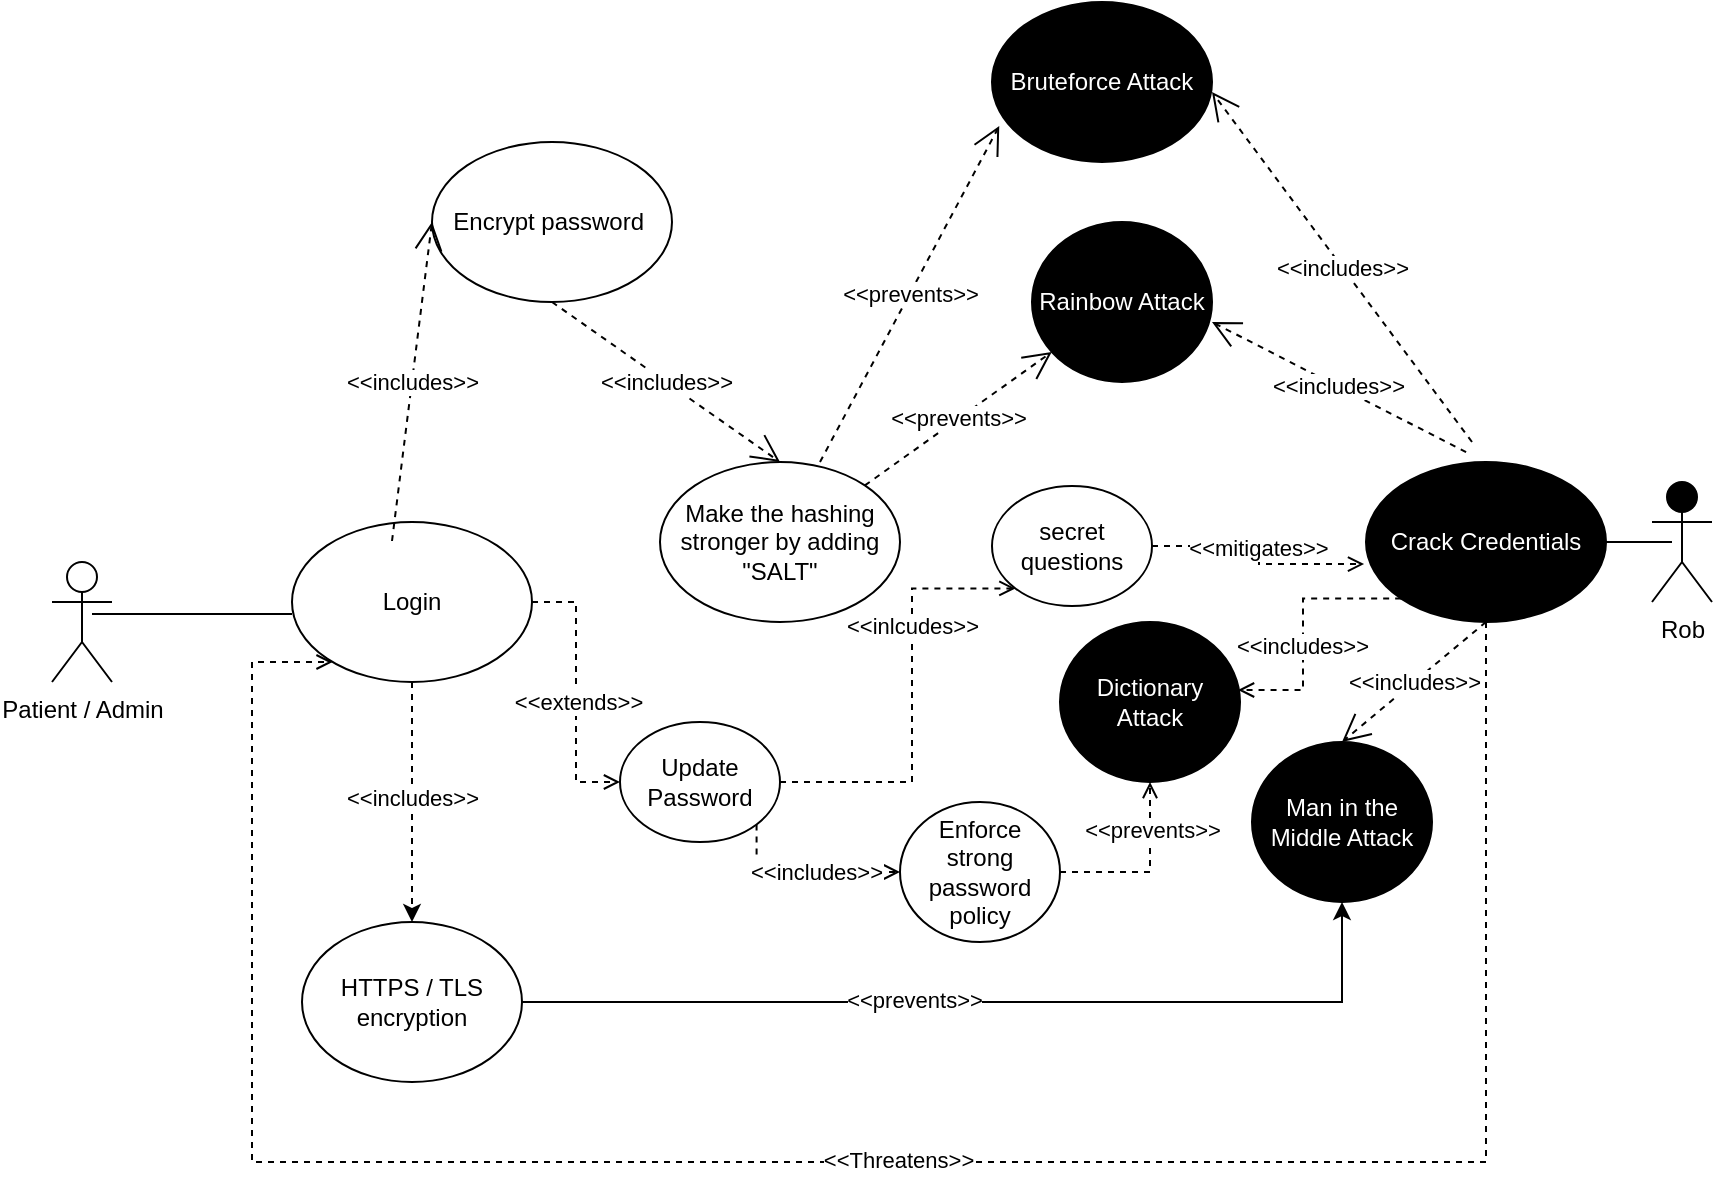<mxfile version="21.8.0" type="device">
  <diagram name="Page-1" id="VfnAbRssfocRDOW8m4gu">
    <mxGraphModel dx="1166" dy="1813" grid="1" gridSize="10" guides="1" tooltips="1" connect="1" arrows="1" fold="1" page="1" pageScale="1" pageWidth="827" pageHeight="1169" math="0" shadow="0">
      <root>
        <mxCell id="0" />
        <mxCell id="1" parent="0" />
        <mxCell id="UVCWo9QbfedvT14G9NhA-2" value="Patient / Admin" style="shape=umlActor;verticalLabelPosition=bottom;verticalAlign=top;html=1;outlineConnect=0;" vertex="1" parent="1">
          <mxGeometry x="50" y="240" width="30" height="60" as="geometry" />
        </mxCell>
        <mxCell id="UVCWo9QbfedvT14G9NhA-27" style="edgeStyle=orthogonalEdgeStyle;rounded=0;orthogonalLoop=1;jettySize=auto;html=1;exitX=0.5;exitY=1;exitDx=0;exitDy=0;dashed=1;" edge="1" parent="1" source="UVCWo9QbfedvT14G9NhA-3" target="UVCWo9QbfedvT14G9NhA-26">
          <mxGeometry relative="1" as="geometry" />
        </mxCell>
        <mxCell id="UVCWo9QbfedvT14G9NhA-28" value="&amp;lt;&amp;lt;includes&amp;gt;&amp;gt;" style="edgeLabel;html=1;align=center;verticalAlign=middle;resizable=0;points=[];" vertex="1" connectable="0" parent="UVCWo9QbfedvT14G9NhA-27">
          <mxGeometry x="-0.036" relative="1" as="geometry">
            <mxPoint as="offset" />
          </mxGeometry>
        </mxCell>
        <mxCell id="UVCWo9QbfedvT14G9NhA-43" style="edgeStyle=orthogonalEdgeStyle;shape=connector;rounded=0;orthogonalLoop=1;jettySize=auto;html=1;exitX=1;exitY=0.5;exitDx=0;exitDy=0;entryX=0;entryY=0.5;entryDx=0;entryDy=0;dashed=1;labelBackgroundColor=default;strokeColor=default;align=center;verticalAlign=middle;fontFamily=Helvetica;fontSize=11;fontColor=default;endArrow=open;endFill=0;" edge="1" parent="1" source="UVCWo9QbfedvT14G9NhA-3" target="UVCWo9QbfedvT14G9NhA-34">
          <mxGeometry relative="1" as="geometry" />
        </mxCell>
        <mxCell id="UVCWo9QbfedvT14G9NhA-44" value="&amp;lt;&amp;lt;extends&amp;gt;&amp;gt;" style="edgeLabel;html=1;align=center;verticalAlign=middle;resizable=0;points=[];fontSize=11;fontFamily=Helvetica;fontColor=default;" vertex="1" connectable="0" parent="UVCWo9QbfedvT14G9NhA-43">
          <mxGeometry x="0.067" y="1" relative="1" as="geometry">
            <mxPoint as="offset" />
          </mxGeometry>
        </mxCell>
        <mxCell id="UVCWo9QbfedvT14G9NhA-3" value="Login" style="ellipse;whiteSpace=wrap;html=1;" vertex="1" parent="1">
          <mxGeometry x="170" y="220" width="120" height="80" as="geometry" />
        </mxCell>
        <mxCell id="UVCWo9QbfedvT14G9NhA-4" value="Make the hashing stronger by adding &quot;SALT&quot;" style="ellipse;whiteSpace=wrap;html=1;" vertex="1" parent="1">
          <mxGeometry x="354" y="190" width="120" height="80" as="geometry" />
        </mxCell>
        <mxCell id="UVCWo9QbfedvT14G9NhA-5" value="Encrypt password&amp;nbsp;" style="ellipse;whiteSpace=wrap;html=1;" vertex="1" parent="1">
          <mxGeometry x="240" y="30" width="120" height="80" as="geometry" />
        </mxCell>
        <mxCell id="UVCWo9QbfedvT14G9NhA-6" value="&amp;lt;&amp;lt;includes&amp;gt;&amp;gt;" style="endArrow=open;endSize=12;dashed=1;html=1;rounded=0;entryX=0;entryY=0.5;entryDx=0;entryDy=0;" edge="1" parent="1" target="UVCWo9QbfedvT14G9NhA-5">
          <mxGeometry width="160" relative="1" as="geometry">
            <mxPoint x="220" y="229.5" as="sourcePoint" />
            <mxPoint x="380" y="229.5" as="targetPoint" />
            <Array as="points" />
          </mxGeometry>
        </mxCell>
        <mxCell id="UVCWo9QbfedvT14G9NhA-7" value="&amp;lt;&amp;lt;includes&amp;gt;&amp;gt;" style="endArrow=open;endSize=12;dashed=1;html=1;rounded=0;exitX=0.5;exitY=1;exitDx=0;exitDy=0;entryX=0.5;entryY=0;entryDx=0;entryDy=0;" edge="1" parent="1" source="UVCWo9QbfedvT14G9NhA-5" target="UVCWo9QbfedvT14G9NhA-4">
          <mxGeometry width="160" relative="1" as="geometry">
            <mxPoint x="330" y="320" as="sourcePoint" />
            <mxPoint x="490" y="320" as="targetPoint" />
          </mxGeometry>
        </mxCell>
        <mxCell id="UVCWo9QbfedvT14G9NhA-8" value="Rob" style="shape=umlActor;verticalLabelPosition=bottom;verticalAlign=top;html=1;outlineConnect=0;fillColor=#000000;" vertex="1" parent="1">
          <mxGeometry x="850" y="200" width="30" height="60" as="geometry" />
        </mxCell>
        <mxCell id="UVCWo9QbfedvT14G9NhA-51" style="edgeStyle=orthogonalEdgeStyle;shape=connector;rounded=0;orthogonalLoop=1;jettySize=auto;html=1;dashed=1;labelBackgroundColor=default;strokeColor=default;align=center;verticalAlign=middle;fontFamily=Helvetica;fontSize=11;fontColor=default;endArrow=open;endFill=0;" edge="1" parent="1" source="UVCWo9QbfedvT14G9NhA-9" target="UVCWo9QbfedvT14G9NhA-3">
          <mxGeometry relative="1" as="geometry">
            <Array as="points">
              <mxPoint x="767" y="540" />
              <mxPoint x="150" y="540" />
              <mxPoint x="150" y="290" />
            </Array>
          </mxGeometry>
        </mxCell>
        <mxCell id="UVCWo9QbfedvT14G9NhA-52" value="&amp;lt;&amp;lt;Threatens&amp;gt;&amp;gt;" style="edgeLabel;html=1;align=center;verticalAlign=middle;resizable=0;points=[];fontSize=11;fontFamily=Helvetica;fontColor=default;" vertex="1" connectable="0" parent="UVCWo9QbfedvT14G9NhA-51">
          <mxGeometry x="-0.042" y="-1" relative="1" as="geometry">
            <mxPoint as="offset" />
          </mxGeometry>
        </mxCell>
        <mxCell id="UVCWo9QbfedvT14G9NhA-9" value="Crack Credentials" style="ellipse;whiteSpace=wrap;html=1;fillColor=#000000;fontColor=#FFFFFF;" vertex="1" parent="1">
          <mxGeometry x="707" y="190" width="120" height="80" as="geometry" />
        </mxCell>
        <mxCell id="UVCWo9QbfedvT14G9NhA-11" value="Man in the Middle Attack" style="ellipse;whiteSpace=wrap;html=1;fillColor=#000000;fontColor=#FFFFFF;" vertex="1" parent="1">
          <mxGeometry x="650" y="330" width="90" height="80" as="geometry" />
        </mxCell>
        <mxCell id="UVCWo9QbfedvT14G9NhA-13" value="&amp;lt;&amp;lt;includes&amp;gt;&amp;gt;" style="endArrow=open;endSize=12;dashed=1;html=1;rounded=0;exitX=0.5;exitY=1;exitDx=0;exitDy=0;entryX=0.5;entryY=0;entryDx=0;entryDy=0;" edge="1" parent="1" source="UVCWo9QbfedvT14G9NhA-9" target="UVCWo9QbfedvT14G9NhA-11">
          <mxGeometry width="160" relative="1" as="geometry">
            <mxPoint x="603" y="380" as="sourcePoint" />
            <mxPoint x="597" y="310" as="targetPoint" />
          </mxGeometry>
        </mxCell>
        <mxCell id="UVCWo9QbfedvT14G9NhA-15" value="" style="line;strokeWidth=1;fillColor=none;align=left;verticalAlign=middle;spacingTop=-1;spacingLeft=3;spacingRight=3;rotatable=0;labelPosition=right;points=[];portConstraint=eastwest;strokeColor=inherit;" vertex="1" parent="1">
          <mxGeometry x="70" y="262" width="100" height="8" as="geometry" />
        </mxCell>
        <mxCell id="UVCWo9QbfedvT14G9NhA-16" value="" style="line;strokeWidth=1;fillColor=none;align=left;verticalAlign=middle;spacingTop=-1;spacingLeft=3;spacingRight=3;rotatable=0;labelPosition=right;points=[];portConstraint=eastwest;strokeColor=inherit;" vertex="1" parent="1">
          <mxGeometry x="827" y="226" width="33" height="8" as="geometry" />
        </mxCell>
        <mxCell id="UVCWo9QbfedvT14G9NhA-17" value="Rainbow Attack" style="ellipse;whiteSpace=wrap;html=1;fillColor=#000000;fontColor=#FFFFFF;" vertex="1" parent="1">
          <mxGeometry x="540" y="70" width="90" height="80" as="geometry" />
        </mxCell>
        <mxCell id="UVCWo9QbfedvT14G9NhA-20" value="&amp;lt;&amp;lt;includes&amp;gt;&amp;gt;" style="endArrow=open;endSize=12;dashed=1;html=1;rounded=0;entryX=1;entryY=0.625;entryDx=0;entryDy=0;entryPerimeter=0;exitX=0.417;exitY=-0.062;exitDx=0;exitDy=0;exitPerimeter=0;" edge="1" parent="1" source="UVCWo9QbfedvT14G9NhA-9" target="UVCWo9QbfedvT14G9NhA-17">
          <mxGeometry width="160" relative="1" as="geometry">
            <mxPoint x="720" y="180" as="sourcePoint" />
            <mxPoint x="740" y="150" as="targetPoint" />
          </mxGeometry>
        </mxCell>
        <mxCell id="UVCWo9QbfedvT14G9NhA-21" value="&amp;lt;&amp;lt;prevents&amp;gt;&amp;gt;" style="endArrow=open;endSize=12;dashed=1;html=1;rounded=0;exitX=1;exitY=0;exitDx=0;exitDy=0;" edge="1" parent="1" source="UVCWo9QbfedvT14G9NhA-4" target="UVCWo9QbfedvT14G9NhA-17">
          <mxGeometry width="160" relative="1" as="geometry">
            <mxPoint x="330" y="210" as="sourcePoint" />
            <mxPoint x="490" y="210" as="targetPoint" />
          </mxGeometry>
        </mxCell>
        <mxCell id="UVCWo9QbfedvT14G9NhA-22" value="Bruteforce Attack" style="ellipse;whiteSpace=wrap;html=1;fillColor=#000000;fontColor=#FFFFFF;" vertex="1" parent="1">
          <mxGeometry x="520" y="-40" width="110" height="80" as="geometry" />
        </mxCell>
        <mxCell id="UVCWo9QbfedvT14G9NhA-23" value="&amp;lt;&amp;lt;includes&amp;gt;&amp;gt;" style="endArrow=open;endSize=12;dashed=1;html=1;rounded=0;entryX=1;entryY=0.625;entryDx=0;entryDy=0;entryPerimeter=0;" edge="1" parent="1">
          <mxGeometry width="160" relative="1" as="geometry">
            <mxPoint x="760" y="180" as="sourcePoint" />
            <mxPoint x="630" y="5" as="targetPoint" />
          </mxGeometry>
        </mxCell>
        <mxCell id="UVCWo9QbfedvT14G9NhA-24" value="&amp;lt;&amp;lt;prevents&amp;gt;&amp;gt;" style="endArrow=open;endSize=12;dashed=1;html=1;rounded=0;exitX=1;exitY=0;exitDx=0;exitDy=0;entryX=0.033;entryY=0.775;entryDx=0;entryDy=0;entryPerimeter=0;" edge="1" parent="1" target="UVCWo9QbfedvT14G9NhA-22">
          <mxGeometry width="160" relative="1" as="geometry">
            <mxPoint x="434" y="190" as="sourcePoint" />
            <mxPoint x="510" y="129" as="targetPoint" />
          </mxGeometry>
        </mxCell>
        <mxCell id="UVCWo9QbfedvT14G9NhA-32" style="edgeStyle=orthogonalEdgeStyle;rounded=0;orthogonalLoop=1;jettySize=auto;html=1;exitX=1;exitY=0.5;exitDx=0;exitDy=0;entryX=0.5;entryY=1;entryDx=0;entryDy=0;" edge="1" parent="1" source="UVCWo9QbfedvT14G9NhA-26" target="UVCWo9QbfedvT14G9NhA-11">
          <mxGeometry relative="1" as="geometry" />
        </mxCell>
        <mxCell id="UVCWo9QbfedvT14G9NhA-33" value="&amp;lt;&amp;lt;prevents&amp;gt;&amp;gt;" style="edgeLabel;html=1;align=center;verticalAlign=middle;resizable=0;points=[];" vertex="1" connectable="0" parent="UVCWo9QbfedvT14G9NhA-32">
          <mxGeometry x="-0.147" y="1" relative="1" as="geometry">
            <mxPoint as="offset" />
          </mxGeometry>
        </mxCell>
        <mxCell id="UVCWo9QbfedvT14G9NhA-26" value="HTTPS / TLS encryption" style="ellipse;whiteSpace=wrap;html=1;" vertex="1" parent="1">
          <mxGeometry x="175" y="420" width="110" height="80" as="geometry" />
        </mxCell>
        <mxCell id="UVCWo9QbfedvT14G9NhA-47" style="edgeStyle=orthogonalEdgeStyle;shape=connector;rounded=0;orthogonalLoop=1;jettySize=auto;html=1;exitX=1;exitY=0.5;exitDx=0;exitDy=0;entryX=0;entryY=1;entryDx=0;entryDy=0;dashed=1;labelBackgroundColor=default;strokeColor=default;align=center;verticalAlign=middle;fontFamily=Helvetica;fontSize=11;fontColor=default;endArrow=open;endFill=0;" edge="1" parent="1" source="UVCWo9QbfedvT14G9NhA-34" target="UVCWo9QbfedvT14G9NhA-46">
          <mxGeometry relative="1" as="geometry">
            <Array as="points">
              <mxPoint x="480" y="350" />
              <mxPoint x="480" y="253" />
            </Array>
          </mxGeometry>
        </mxCell>
        <mxCell id="UVCWo9QbfedvT14G9NhA-53" value="&amp;lt;&amp;lt;inlcudes&amp;gt;&amp;gt;" style="edgeLabel;html=1;align=center;verticalAlign=middle;resizable=0;points=[];fontSize=11;fontFamily=Helvetica;fontColor=default;" vertex="1" connectable="0" parent="UVCWo9QbfedvT14G9NhA-47">
          <mxGeometry x="0.343" relative="1" as="geometry">
            <mxPoint as="offset" />
          </mxGeometry>
        </mxCell>
        <mxCell id="UVCWo9QbfedvT14G9NhA-55" style="edgeStyle=orthogonalEdgeStyle;shape=connector;rounded=0;orthogonalLoop=1;jettySize=auto;html=1;exitX=1;exitY=1;exitDx=0;exitDy=0;dashed=1;labelBackgroundColor=default;strokeColor=default;align=center;verticalAlign=middle;fontFamily=Helvetica;fontSize=11;fontColor=default;endArrow=open;endFill=0;" edge="1" parent="1" source="UVCWo9QbfedvT14G9NhA-34" target="UVCWo9QbfedvT14G9NhA-54">
          <mxGeometry relative="1" as="geometry">
            <Array as="points">
              <mxPoint x="402" y="395" />
            </Array>
          </mxGeometry>
        </mxCell>
        <mxCell id="UVCWo9QbfedvT14G9NhA-56" value="&amp;lt;&amp;lt;includes&amp;gt;&amp;gt;" style="edgeLabel;html=1;align=center;verticalAlign=middle;resizable=0;points=[];fontSize=11;fontFamily=Helvetica;fontColor=default;" vertex="1" connectable="0" parent="UVCWo9QbfedvT14G9NhA-55">
          <mxGeometry x="0.122" relative="1" as="geometry">
            <mxPoint as="offset" />
          </mxGeometry>
        </mxCell>
        <mxCell id="UVCWo9QbfedvT14G9NhA-34" value="Update Password" style="ellipse;whiteSpace=wrap;html=1;" vertex="1" parent="1">
          <mxGeometry x="334" y="320" width="80" height="60" as="geometry" />
        </mxCell>
        <mxCell id="UVCWo9QbfedvT14G9NhA-46" value="secret questions" style="ellipse;whiteSpace=wrap;html=1;" vertex="1" parent="1">
          <mxGeometry x="520" y="202" width="80" height="60" as="geometry" />
        </mxCell>
        <mxCell id="UVCWo9QbfedvT14G9NhA-49" style="edgeStyle=orthogonalEdgeStyle;shape=connector;rounded=0;orthogonalLoop=1;jettySize=auto;html=1;exitX=1;exitY=0.5;exitDx=0;exitDy=0;entryX=-0.008;entryY=0.638;entryDx=0;entryDy=0;entryPerimeter=0;dashed=1;labelBackgroundColor=default;strokeColor=default;align=center;verticalAlign=middle;fontFamily=Helvetica;fontSize=11;fontColor=default;endArrow=open;endFill=0;" edge="1" parent="1" source="UVCWo9QbfedvT14G9NhA-46" target="UVCWo9QbfedvT14G9NhA-9">
          <mxGeometry relative="1" as="geometry" />
        </mxCell>
        <mxCell id="UVCWo9QbfedvT14G9NhA-50" value="&amp;lt;&amp;lt;mitigates&amp;gt;&amp;gt;" style="edgeLabel;html=1;align=center;verticalAlign=middle;resizable=0;points=[];fontSize=11;fontFamily=Helvetica;fontColor=default;" vertex="1" connectable="0" parent="UVCWo9QbfedvT14G9NhA-49">
          <mxGeometry x="-0.058" y="-1" relative="1" as="geometry">
            <mxPoint as="offset" />
          </mxGeometry>
        </mxCell>
        <mxCell id="UVCWo9QbfedvT14G9NhA-58" style="edgeStyle=orthogonalEdgeStyle;shape=connector;rounded=0;orthogonalLoop=1;jettySize=auto;html=1;exitX=1;exitY=0.5;exitDx=0;exitDy=0;entryX=0.5;entryY=1;entryDx=0;entryDy=0;dashed=1;labelBackgroundColor=default;strokeColor=default;align=center;verticalAlign=middle;fontFamily=Helvetica;fontSize=11;fontColor=default;endArrow=open;endFill=0;" edge="1" parent="1" source="UVCWo9QbfedvT14G9NhA-54" target="UVCWo9QbfedvT14G9NhA-57">
          <mxGeometry relative="1" as="geometry" />
        </mxCell>
        <mxCell id="UVCWo9QbfedvT14G9NhA-60" value="&amp;lt;&amp;lt;prevents&amp;gt;&amp;gt;" style="edgeLabel;html=1;align=center;verticalAlign=middle;resizable=0;points=[];fontSize=11;fontFamily=Helvetica;fontColor=default;" vertex="1" connectable="0" parent="UVCWo9QbfedvT14G9NhA-58">
          <mxGeometry x="0.467" y="-1" relative="1" as="geometry">
            <mxPoint as="offset" />
          </mxGeometry>
        </mxCell>
        <mxCell id="UVCWo9QbfedvT14G9NhA-54" value="Enforce strong password policy" style="ellipse;whiteSpace=wrap;html=1;" vertex="1" parent="1">
          <mxGeometry x="474" y="360" width="80" height="70" as="geometry" />
        </mxCell>
        <mxCell id="UVCWo9QbfedvT14G9NhA-57" value="Dictionary Attack" style="ellipse;whiteSpace=wrap;html=1;fillColor=#000000;fontColor=#FFFFFF;" vertex="1" parent="1">
          <mxGeometry x="554" y="270" width="90" height="80" as="geometry" />
        </mxCell>
        <mxCell id="UVCWo9QbfedvT14G9NhA-63" style="edgeStyle=orthogonalEdgeStyle;shape=connector;rounded=0;orthogonalLoop=1;jettySize=auto;html=1;exitX=0;exitY=1;exitDx=0;exitDy=0;entryX=0.989;entryY=0.425;entryDx=0;entryDy=0;entryPerimeter=0;dashed=1;labelBackgroundColor=default;strokeColor=default;align=center;verticalAlign=middle;fontFamily=Helvetica;fontSize=11;fontColor=default;endArrow=open;endFill=0;" edge="1" parent="1" source="UVCWo9QbfedvT14G9NhA-9" target="UVCWo9QbfedvT14G9NhA-57">
          <mxGeometry relative="1" as="geometry" />
        </mxCell>
        <mxCell id="UVCWo9QbfedvT14G9NhA-64" value="&amp;lt;&amp;lt;includes&amp;gt;&amp;gt;" style="edgeLabel;html=1;align=center;verticalAlign=middle;resizable=0;points=[];fontSize=11;fontFamily=Helvetica;fontColor=default;" vertex="1" connectable="0" parent="UVCWo9QbfedvT14G9NhA-63">
          <mxGeometry x="0.144" y="-1" relative="1" as="geometry">
            <mxPoint as="offset" />
          </mxGeometry>
        </mxCell>
      </root>
    </mxGraphModel>
  </diagram>
</mxfile>
